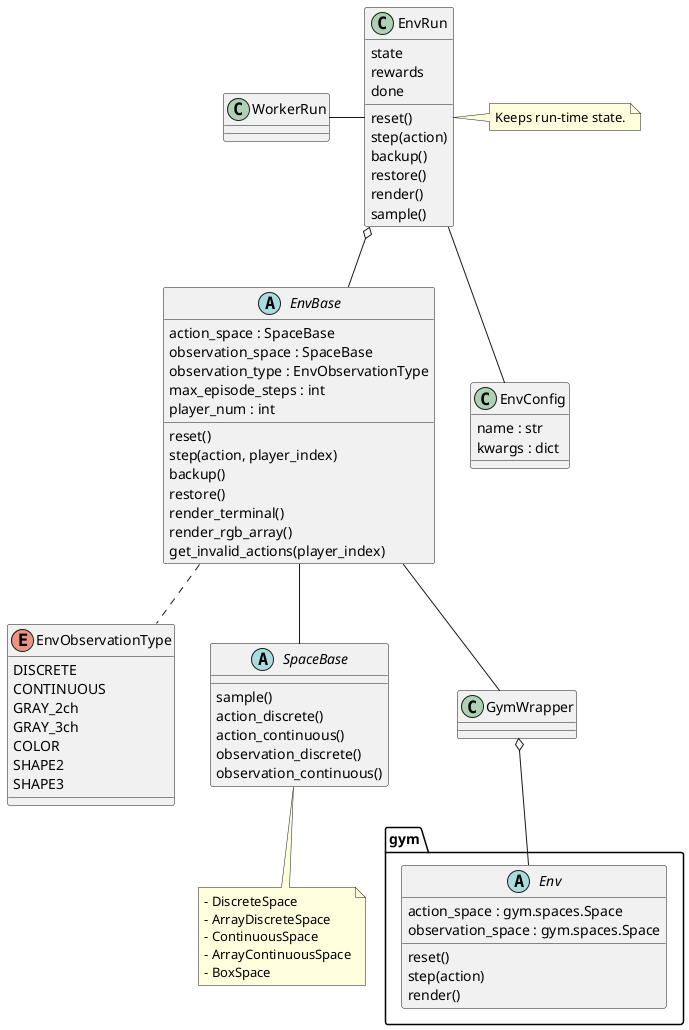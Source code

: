 @startuml class_env

enum EnvObservationType {
    DISCRETE
    CONTINUOUS
    GRAY_2ch
    GRAY_3ch
    COLOR
    SHAPE2
    SHAPE3
}


abstract SpaceBase {
    sample()
    action_discrete()
    action_continuous()
    observation_discrete()
    observation_continuous()
}

note as SpaceMemo
- DiscreteSpace
- ArrayDiscreteSpace
- ContinuousSpace
- ArrayContinuousSpace
- BoxSpace
end note

SpaceBase <|-- SpaceMemo


abstract EnvBase {
    action_space : SpaceBase
    observation_space : SpaceBase
    observation_type : EnvObservationType
    max_episode_steps : int
    player_num : int
    reset()
    step(action, player_index)
    backup()
    restore()
    render_terminal()
    render_rgb_array()
    get_invalid_actions(player_index)
} 

EnvBase .. EnvObservationType
EnvBase -- SpaceBase


abstract gym.Env {
    action_space : gym.spaces.Space
    observation_space : gym.spaces.Space
    reset()
    step(action)
    render()
}
class GymWrapper {}

GymWrapper o-- gym.Env
EnvBase -- GymWrapper

abstract SpaceBase {

}


class EnvRun {
    state
    rewards
    done
    reset()
    step(action)
    backup()
    restore()
    render()
    sample()
}
EnvRun o-- EnvBase

note "Keeps run-time state." as EnvRunMemo
EnvRun . EnvRunMemo


class EnvConfig {
    name : str
    kwargs : dict
}
EnvRun -- EnvConfig


class WorkerRun {}
WorkerRun - EnvRun


@enduml